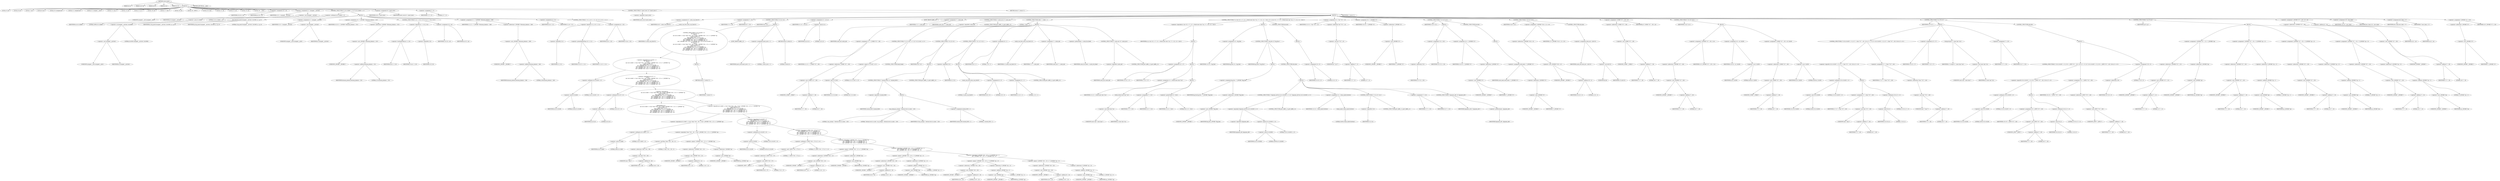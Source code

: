 digraph cache_insert {  
"1000120" [label = "(METHOD,cache_insert)" ]
"1000121" [label = "(PARAM,int a1)" ]
"1000122" [label = "(PARAM,void *cp)" ]
"1000123" [label = "(PARAM,int a3)" ]
"1000124" [label = "(PARAM,int a4)" ]
"1000125" [label = "(PARAM,int a5)" ]
"1000126" [label = "(BLOCK,,)" ]
"1000127" [label = "(LOCAL,v5: int)" ]
"1000128" [label = "(LOCAL,v6: int)" ]
"1000129" [label = "(LOCAL,v7: int)" ]
"1000130" [label = "(LOCAL,v8: int)" ]
"1000131" [label = "(LOCAL,v10: unsigned int)" ]
"1000132" [label = "(LOCAL,v11: unsigned int)" ]
"1000133" [label = "(LOCAL,v12: unsigned __int16)" ]
"1000134" [label = "(LOCAL,v13: size_t)" ]
"1000135" [label = "(LOCAL,v14: int)" ]
"1000136" [label = "(LOCAL,v15: int *)" ]
"1000137" [label = "(LOCAL,v16: int)" ]
"1000138" [label = "(LOCAL,v17: char *)" ]
"1000139" [label = "(LOCAL,v18: int)" ]
"1000140" [label = "(LOCAL,v19: _BYTE *)" ]
"1000141" [label = "(LOCAL,v20: char)" ]
"1000142" [label = "(LOCAL,v21: int)" ]
"1000143" [label = "(LOCAL,v22: int)" ]
"1000144" [label = "(LOCAL,v23: int)" ]
"1000145" [label = "(LOCAL,v24: __int16)" ]
"1000146" [label = "(<operator>.assignment,v24 = a5)" ]
"1000147" [label = "(IDENTIFIER,v24,v24 = a5)" ]
"1000148" [label = "(IDENTIFIER,a5,v24 = a5)" ]
"1000149" [label = "(<operator>.assignment,v5 = (unsigned __int16)a5)" ]
"1000150" [label = "(IDENTIFIER,v5,v5 = (unsigned __int16)a5)" ]
"1000151" [label = "(<operator>.cast,(unsigned __int16)a5)" ]
"1000152" [label = "(UNKNOWN,unsigned __int16,unsigned __int16)" ]
"1000153" [label = "(IDENTIFIER,a5,(unsigned __int16)a5)" ]
"1000154" [label = "(CONTROL_STRUCTURE,if ( (a5 & 0x980) != 0 ),if ( (a5 & 0x980) != 0 ))" ]
"1000155" [label = "(<operator>.notEquals,(a5 & 0x980) != 0)" ]
"1000156" [label = "(<operator>.and,a5 & 0x980)" ]
"1000157" [label = "(IDENTIFIER,a5,a5 & 0x980)" ]
"1000158" [label = "(LITERAL,0x980,a5 & 0x980)" ]
"1000159" [label = "(LITERAL,0,(a5 & 0x980) != 0)" ]
"1000160" [label = "(BLOCK,,)" ]
"1000161" [label = "(log_query,log_query((unsigned __int16)a5 | 0x10000, a1, cp, 0))" ]
"1000162" [label = "(<operator>.or,(unsigned __int16)a5 | 0x10000)" ]
"1000163" [label = "(<operator>.cast,(unsigned __int16)a5)" ]
"1000164" [label = "(UNKNOWN,unsigned __int16,unsigned __int16)" ]
"1000165" [label = "(IDENTIFIER,a5,(unsigned __int16)a5)" ]
"1000166" [label = "(LITERAL,0x10000,(unsigned __int16)a5 | 0x10000)" ]
"1000167" [label = "(IDENTIFIER,a1,log_query((unsigned __int16)a5 | 0x10000, a1, cp, 0))" ]
"1000168" [label = "(IDENTIFIER,cp,log_query((unsigned __int16)a5 | 0x10000, a1, cp, 0))" ]
"1000169" [label = "(LITERAL,0,log_query((unsigned __int16)a5 | 0x10000, a1, cp, 0))" ]
"1000170" [label = "(<operator>.assignment,v5 = (unsigned __int16)a5)" ]
"1000171" [label = "(IDENTIFIER,v5,v5 = (unsigned __int16)a5)" ]
"1000172" [label = "(<operator>.cast,(unsigned __int16)a5)" ]
"1000173" [label = "(UNKNOWN,unsigned __int16,unsigned __int16)" ]
"1000174" [label = "(IDENTIFIER,a5,(unsigned __int16)a5)" ]
"1000175" [label = "(<operator>.assignment,v10 = *(_DWORD *)(dnsmasq_daemon + 252))" ]
"1000176" [label = "(IDENTIFIER,v10,v10 = *(_DWORD *)(dnsmasq_daemon + 252))" ]
"1000177" [label = "(<operator>.indirection,*(_DWORD *)(dnsmasq_daemon + 252))" ]
"1000178" [label = "(<operator>.cast,(_DWORD *)(dnsmasq_daemon + 252))" ]
"1000179" [label = "(UNKNOWN,_DWORD *,_DWORD *)" ]
"1000180" [label = "(<operator>.addition,dnsmasq_daemon + 252)" ]
"1000181" [label = "(IDENTIFIER,dnsmasq_daemon,dnsmasq_daemon + 252)" ]
"1000182" [label = "(LITERAL,252,dnsmasq_daemon + 252)" ]
"1000183" [label = "(CONTROL_STRUCTURE,if ( a4 <= v10 || !v10 ),if ( a4 <= v10 || !v10 ))" ]
"1000184" [label = "(<operator>.logicalOr,a4 <= v10 || !v10)" ]
"1000185" [label = "(<operator>.lessEqualsThan,a4 <= v10)" ]
"1000186" [label = "(IDENTIFIER,a4,a4 <= v10)" ]
"1000187" [label = "(IDENTIFIER,v10,a4 <= v10)" ]
"1000188" [label = "(<operator>.logicalNot,!v10)" ]
"1000189" [label = "(IDENTIFIER,v10,!v10)" ]
"1000190" [label = "(<operator>.assignment,v10 = a4)" ]
"1000191" [label = "(IDENTIFIER,v10,v10 = a4)" ]
"1000192" [label = "(IDENTIFIER,a4,v10 = a4)" ]
"1000193" [label = "(<operator>.assignment,v11 = *(_DWORD *)(dnsmasq_daemon + 248))" ]
"1000194" [label = "(IDENTIFIER,v11,v11 = *(_DWORD *)(dnsmasq_daemon + 248))" ]
"1000195" [label = "(<operator>.indirection,*(_DWORD *)(dnsmasq_daemon + 248))" ]
"1000196" [label = "(<operator>.cast,(_DWORD *)(dnsmasq_daemon + 248))" ]
"1000197" [label = "(UNKNOWN,_DWORD *,_DWORD *)" ]
"1000198" [label = "(<operator>.addition,dnsmasq_daemon + 248)" ]
"1000199" [label = "(IDENTIFIER,dnsmasq_daemon,dnsmasq_daemon + 248)" ]
"1000200" [label = "(LITERAL,248,dnsmasq_daemon + 248)" ]
"1000201" [label = "(<operator>.assignment,a4 = v11)" ]
"1000202" [label = "(IDENTIFIER,a4,a4 = v11)" ]
"1000203" [label = "(IDENTIFIER,v11,a4 = v11)" ]
"1000204" [label = "(CONTROL_STRUCTURE,if ( !v11 || v10 >= v11 ),if ( !v11 || v10 >= v11 ))" ]
"1000205" [label = "(<operator>.logicalOr,!v11 || v10 >= v11)" ]
"1000206" [label = "(<operator>.logicalNot,!v11)" ]
"1000207" [label = "(IDENTIFIER,v11,!v11)" ]
"1000208" [label = "(<operator>.greaterEqualsThan,v10 >= v11)" ]
"1000209" [label = "(IDENTIFIER,v10,v10 >= v11)" ]
"1000210" [label = "(IDENTIFIER,v11,v10 >= v11)" ]
"1000211" [label = "(<operator>.assignment,a4 = v10)" ]
"1000212" [label = "(IDENTIFIER,a4,a4 = v10)" ]
"1000213" [label = "(IDENTIFIER,v10,a4 = v10)" ]
"1000214" [label = "(<operator>.assignment,v6 = insert_error)" ]
"1000215" [label = "(IDENTIFIER,v6,v6 = insert_error)" ]
"1000216" [label = "(IDENTIFIER,insert_error,v6 = insert_error)" ]
"1000217" [label = "(<operator>.assignment,v7 = 0)" ]
"1000218" [label = "(IDENTIFIER,v7,v7 = 0)" ]
"1000219" [label = "(LITERAL,0,v7 = 0)" ]
"1000220" [label = "(CONTROL_STRUCTURE,if ( !insert_error ),if ( !insert_error ))" ]
"1000221" [label = "(<operator>.logicalNot,!insert_error)" ]
"1000222" [label = "(IDENTIFIER,insert_error,!insert_error)" ]
"1000223" [label = "(BLOCK,,)" ]
"1000224" [label = "(<operator>.assignment,v8 = cache_scan_free(v5))" ]
"1000225" [label = "(IDENTIFIER,v8,v8 = cache_scan_free(v5))" ]
"1000226" [label = "(cache_scan_free,cache_scan_free(v5))" ]
"1000227" [label = "(IDENTIFIER,v5,cache_scan_free(v5))" ]
"1000228" [label = "(<operator>.assignment,v7 = v8)" ]
"1000229" [label = "(IDENTIFIER,v7,v7 = v8)" ]
"1000230" [label = "(IDENTIFIER,v8,v7 = v8)" ]
"1000231" [label = "(CONTROL_STRUCTURE,if ( v8 ),if ( v8 ))" ]
"1000232" [label = "(IDENTIFIER,v8,if ( v8 ))" ]
"1000233" [label = "(BLOCK,,)" ]
"1000234" [label = "(CONTROL_STRUCTURE,if ( (a5 & 0x180) != 0\n        && (a5 & 8) != 0\n        && cp\n        && ((a5 & 0x80) != 0 && *(char *)(v8 + 36) < 0 && *(_DWORD *)(v8 + 12) == *(_DWORD *)cp\n         || (a5 & 0x100) != 0\n         && (*(_BYTE *)(v8 + 37) & 1) != 0\n         && *(_DWORD *)(v8 + 12) == *(_DWORD *)cp\n         && *(_DWORD *)(v8 + 16) == *((_DWORD *)cp + 1)\n         && *(_DWORD *)(v8 + 20) == *((_DWORD *)cp + 2)\n         && *(_DWORD *)(v8 + 24) == *((_DWORD *)cp + 3)) ),if ( (a5 & 0x180) != 0\n        && (a5 & 8) != 0\n        && cp\n        && ((a5 & 0x80) != 0 && *(char *)(v8 + 36) < 0 && *(_DWORD *)(v8 + 12) == *(_DWORD *)cp\n         || (a5 & 0x100) != 0\n         && (*(_BYTE *)(v8 + 37) & 1) != 0\n         && *(_DWORD *)(v8 + 12) == *(_DWORD *)cp\n         && *(_DWORD *)(v8 + 16) == *((_DWORD *)cp + 1)\n         && *(_DWORD *)(v8 + 20) == *((_DWORD *)cp + 2)\n         && *(_DWORD *)(v8 + 24) == *((_DWORD *)cp + 3)) ))" ]
"1000235" [label = "(<operator>.logicalAnd,(a5 & 0x180) != 0\n        && (a5 & 8) != 0\n        && cp\n        && ((a5 & 0x80) != 0 && *(char *)(v8 + 36) < 0 && *(_DWORD *)(v8 + 12) == *(_DWORD *)cp\n         || (a5 & 0x100) != 0\n         && (*(_BYTE *)(v8 + 37) & 1) != 0\n         && *(_DWORD *)(v8 + 12) == *(_DWORD *)cp\n         && *(_DWORD *)(v8 + 16) == *((_DWORD *)cp + 1)\n         && *(_DWORD *)(v8 + 20) == *((_DWORD *)cp + 2)\n         && *(_DWORD *)(v8 + 24) == *((_DWORD *)cp + 3)))" ]
"1000236" [label = "(<operator>.notEquals,(a5 & 0x180) != 0)" ]
"1000237" [label = "(<operator>.and,a5 & 0x180)" ]
"1000238" [label = "(IDENTIFIER,a5,a5 & 0x180)" ]
"1000239" [label = "(LITERAL,0x180,a5 & 0x180)" ]
"1000240" [label = "(LITERAL,0,(a5 & 0x180) != 0)" ]
"1000241" [label = "(<operator>.logicalAnd,(a5 & 8) != 0\n        && cp\n        && ((a5 & 0x80) != 0 && *(char *)(v8 + 36) < 0 && *(_DWORD *)(v8 + 12) == *(_DWORD *)cp\n         || (a5 & 0x100) != 0\n         && (*(_BYTE *)(v8 + 37) & 1) != 0\n         && *(_DWORD *)(v8 + 12) == *(_DWORD *)cp\n         && *(_DWORD *)(v8 + 16) == *((_DWORD *)cp + 1)\n         && *(_DWORD *)(v8 + 20) == *((_DWORD *)cp + 2)\n         && *(_DWORD *)(v8 + 24) == *((_DWORD *)cp + 3)))" ]
"1000242" [label = "(<operator>.notEquals,(a5 & 8) != 0)" ]
"1000243" [label = "(<operator>.and,a5 & 8)" ]
"1000244" [label = "(IDENTIFIER,a5,a5 & 8)" ]
"1000245" [label = "(LITERAL,8,a5 & 8)" ]
"1000246" [label = "(LITERAL,0,(a5 & 8) != 0)" ]
"1000247" [label = "(<operator>.logicalAnd,cp\n        && ((a5 & 0x80) != 0 && *(char *)(v8 + 36) < 0 && *(_DWORD *)(v8 + 12) == *(_DWORD *)cp\n         || (a5 & 0x100) != 0\n         && (*(_BYTE *)(v8 + 37) & 1) != 0\n         && *(_DWORD *)(v8 + 12) == *(_DWORD *)cp\n         && *(_DWORD *)(v8 + 16) == *((_DWORD *)cp + 1)\n         && *(_DWORD *)(v8 + 20) == *((_DWORD *)cp + 2)\n         && *(_DWORD *)(v8 + 24) == *((_DWORD *)cp + 3)))" ]
"1000248" [label = "(IDENTIFIER,cp,cp\n        && ((a5 & 0x80) != 0 && *(char *)(v8 + 36) < 0 && *(_DWORD *)(v8 + 12) == *(_DWORD *)cp\n         || (a5 & 0x100) != 0\n         && (*(_BYTE *)(v8 + 37) & 1) != 0\n         && *(_DWORD *)(v8 + 12) == *(_DWORD *)cp\n         && *(_DWORD *)(v8 + 16) == *((_DWORD *)cp + 1)\n         && *(_DWORD *)(v8 + 20) == *((_DWORD *)cp + 2)\n         && *(_DWORD *)(v8 + 24) == *((_DWORD *)cp + 3)))" ]
"1000249" [label = "(<operator>.logicalOr,(a5 & 0x80) != 0 && *(char *)(v8 + 36) < 0 && *(_DWORD *)(v8 + 12) == *(_DWORD *)cp\n         || (a5 & 0x100) != 0\n         && (*(_BYTE *)(v8 + 37) & 1) != 0\n         && *(_DWORD *)(v8 + 12) == *(_DWORD *)cp\n         && *(_DWORD *)(v8 + 16) == *((_DWORD *)cp + 1)\n         && *(_DWORD *)(v8 + 20) == *((_DWORD *)cp + 2)\n         && *(_DWORD *)(v8 + 24) == *((_DWORD *)cp + 3))" ]
"1000250" [label = "(<operator>.logicalAnd,(a5 & 0x80) != 0 && *(char *)(v8 + 36) < 0 && *(_DWORD *)(v8 + 12) == *(_DWORD *)cp)" ]
"1000251" [label = "(<operator>.notEquals,(a5 & 0x80) != 0)" ]
"1000252" [label = "(<operator>.and,a5 & 0x80)" ]
"1000253" [label = "(IDENTIFIER,a5,a5 & 0x80)" ]
"1000254" [label = "(LITERAL,0x80,a5 & 0x80)" ]
"1000255" [label = "(LITERAL,0,(a5 & 0x80) != 0)" ]
"1000256" [label = "(<operator>.logicalAnd,*(char *)(v8 + 36) < 0 && *(_DWORD *)(v8 + 12) == *(_DWORD *)cp)" ]
"1000257" [label = "(<operator>.lessThan,*(char *)(v8 + 36) < 0)" ]
"1000258" [label = "(<operator>.indirection,*(char *)(v8 + 36))" ]
"1000259" [label = "(<operator>.cast,(char *)(v8 + 36))" ]
"1000260" [label = "(UNKNOWN,char *,char *)" ]
"1000261" [label = "(<operator>.addition,v8 + 36)" ]
"1000262" [label = "(IDENTIFIER,v8,v8 + 36)" ]
"1000263" [label = "(LITERAL,36,v8 + 36)" ]
"1000264" [label = "(LITERAL,0,*(char *)(v8 + 36) < 0)" ]
"1000265" [label = "(<operator>.equals,*(_DWORD *)(v8 + 12) == *(_DWORD *)cp)" ]
"1000266" [label = "(<operator>.indirection,*(_DWORD *)(v8 + 12))" ]
"1000267" [label = "(<operator>.cast,(_DWORD *)(v8 + 12))" ]
"1000268" [label = "(UNKNOWN,_DWORD *,_DWORD *)" ]
"1000269" [label = "(<operator>.addition,v8 + 12)" ]
"1000270" [label = "(IDENTIFIER,v8,v8 + 12)" ]
"1000271" [label = "(LITERAL,12,v8 + 12)" ]
"1000272" [label = "(<operator>.indirection,*(_DWORD *)cp)" ]
"1000273" [label = "(<operator>.cast,(_DWORD *)cp)" ]
"1000274" [label = "(UNKNOWN,_DWORD *,_DWORD *)" ]
"1000275" [label = "(IDENTIFIER,cp,(_DWORD *)cp)" ]
"1000276" [label = "(<operator>.logicalAnd,(a5 & 0x100) != 0\n         && (*(_BYTE *)(v8 + 37) & 1) != 0\n         && *(_DWORD *)(v8 + 12) == *(_DWORD *)cp\n         && *(_DWORD *)(v8 + 16) == *((_DWORD *)cp + 1)\n         && *(_DWORD *)(v8 + 20) == *((_DWORD *)cp + 2)\n         && *(_DWORD *)(v8 + 24) == *((_DWORD *)cp + 3))" ]
"1000277" [label = "(<operator>.notEquals,(a5 & 0x100) != 0)" ]
"1000278" [label = "(<operator>.and,a5 & 0x100)" ]
"1000279" [label = "(IDENTIFIER,a5,a5 & 0x100)" ]
"1000280" [label = "(LITERAL,0x100,a5 & 0x100)" ]
"1000281" [label = "(LITERAL,0,(a5 & 0x100) != 0)" ]
"1000282" [label = "(<operator>.logicalAnd,(*(_BYTE *)(v8 + 37) & 1) != 0\n         && *(_DWORD *)(v8 + 12) == *(_DWORD *)cp\n         && *(_DWORD *)(v8 + 16) == *((_DWORD *)cp + 1)\n         && *(_DWORD *)(v8 + 20) == *((_DWORD *)cp + 2)\n         && *(_DWORD *)(v8 + 24) == *((_DWORD *)cp + 3))" ]
"1000283" [label = "(<operator>.notEquals,(*(_BYTE *)(v8 + 37) & 1) != 0)" ]
"1000284" [label = "(<operator>.and,*(_BYTE *)(v8 + 37) & 1)" ]
"1000285" [label = "(<operator>.indirection,*(_BYTE *)(v8 + 37))" ]
"1000286" [label = "(<operator>.cast,(_BYTE *)(v8 + 37))" ]
"1000287" [label = "(UNKNOWN,_BYTE *,_BYTE *)" ]
"1000288" [label = "(<operator>.addition,v8 + 37)" ]
"1000289" [label = "(IDENTIFIER,v8,v8 + 37)" ]
"1000290" [label = "(LITERAL,37,v8 + 37)" ]
"1000291" [label = "(LITERAL,1,*(_BYTE *)(v8 + 37) & 1)" ]
"1000292" [label = "(LITERAL,0,(*(_BYTE *)(v8 + 37) & 1) != 0)" ]
"1000293" [label = "(<operator>.logicalAnd,*(_DWORD *)(v8 + 12) == *(_DWORD *)cp\n         && *(_DWORD *)(v8 + 16) == *((_DWORD *)cp + 1)\n         && *(_DWORD *)(v8 + 20) == *((_DWORD *)cp + 2)\n         && *(_DWORD *)(v8 + 24) == *((_DWORD *)cp + 3))" ]
"1000294" [label = "(<operator>.equals,*(_DWORD *)(v8 + 12) == *(_DWORD *)cp)" ]
"1000295" [label = "(<operator>.indirection,*(_DWORD *)(v8 + 12))" ]
"1000296" [label = "(<operator>.cast,(_DWORD *)(v8 + 12))" ]
"1000297" [label = "(UNKNOWN,_DWORD *,_DWORD *)" ]
"1000298" [label = "(<operator>.addition,v8 + 12)" ]
"1000299" [label = "(IDENTIFIER,v8,v8 + 12)" ]
"1000300" [label = "(LITERAL,12,v8 + 12)" ]
"1000301" [label = "(<operator>.indirection,*(_DWORD *)cp)" ]
"1000302" [label = "(<operator>.cast,(_DWORD *)cp)" ]
"1000303" [label = "(UNKNOWN,_DWORD *,_DWORD *)" ]
"1000304" [label = "(IDENTIFIER,cp,(_DWORD *)cp)" ]
"1000305" [label = "(<operator>.logicalAnd,*(_DWORD *)(v8 + 16) == *((_DWORD *)cp + 1)\n         && *(_DWORD *)(v8 + 20) == *((_DWORD *)cp + 2)\n         && *(_DWORD *)(v8 + 24) == *((_DWORD *)cp + 3))" ]
"1000306" [label = "(<operator>.equals,*(_DWORD *)(v8 + 16) == *((_DWORD *)cp + 1))" ]
"1000307" [label = "(<operator>.indirection,*(_DWORD *)(v8 + 16))" ]
"1000308" [label = "(<operator>.cast,(_DWORD *)(v8 + 16))" ]
"1000309" [label = "(UNKNOWN,_DWORD *,_DWORD *)" ]
"1000310" [label = "(<operator>.addition,v8 + 16)" ]
"1000311" [label = "(IDENTIFIER,v8,v8 + 16)" ]
"1000312" [label = "(LITERAL,16,v8 + 16)" ]
"1000313" [label = "(<operator>.indirection,*((_DWORD *)cp + 1))" ]
"1000314" [label = "(<operator>.addition,(_DWORD *)cp + 1)" ]
"1000315" [label = "(<operator>.cast,(_DWORD *)cp)" ]
"1000316" [label = "(UNKNOWN,_DWORD *,_DWORD *)" ]
"1000317" [label = "(IDENTIFIER,cp,(_DWORD *)cp)" ]
"1000318" [label = "(LITERAL,1,(_DWORD *)cp + 1)" ]
"1000319" [label = "(<operator>.logicalAnd,*(_DWORD *)(v8 + 20) == *((_DWORD *)cp + 2)\n         && *(_DWORD *)(v8 + 24) == *((_DWORD *)cp + 3))" ]
"1000320" [label = "(<operator>.equals,*(_DWORD *)(v8 + 20) == *((_DWORD *)cp + 2))" ]
"1000321" [label = "(<operator>.indirection,*(_DWORD *)(v8 + 20))" ]
"1000322" [label = "(<operator>.cast,(_DWORD *)(v8 + 20))" ]
"1000323" [label = "(UNKNOWN,_DWORD *,_DWORD *)" ]
"1000324" [label = "(<operator>.addition,v8 + 20)" ]
"1000325" [label = "(IDENTIFIER,v8,v8 + 20)" ]
"1000326" [label = "(LITERAL,20,v8 + 20)" ]
"1000327" [label = "(<operator>.indirection,*((_DWORD *)cp + 2))" ]
"1000328" [label = "(<operator>.addition,(_DWORD *)cp + 2)" ]
"1000329" [label = "(<operator>.cast,(_DWORD *)cp)" ]
"1000330" [label = "(UNKNOWN,_DWORD *,_DWORD *)" ]
"1000331" [label = "(IDENTIFIER,cp,(_DWORD *)cp)" ]
"1000332" [label = "(LITERAL,2,(_DWORD *)cp + 2)" ]
"1000333" [label = "(<operator>.equals,*(_DWORD *)(v8 + 24) == *((_DWORD *)cp + 3))" ]
"1000334" [label = "(<operator>.indirection,*(_DWORD *)(v8 + 24))" ]
"1000335" [label = "(<operator>.cast,(_DWORD *)(v8 + 24))" ]
"1000336" [label = "(UNKNOWN,_DWORD *,_DWORD *)" ]
"1000337" [label = "(<operator>.addition,v8 + 24)" ]
"1000338" [label = "(IDENTIFIER,v8,v8 + 24)" ]
"1000339" [label = "(LITERAL,24,v8 + 24)" ]
"1000340" [label = "(<operator>.indirection,*((_DWORD *)cp + 3))" ]
"1000341" [label = "(<operator>.addition,(_DWORD *)cp + 3)" ]
"1000342" [label = "(<operator>.cast,(_DWORD *)cp)" ]
"1000343" [label = "(UNKNOWN,_DWORD *,_DWORD *)" ]
"1000344" [label = "(IDENTIFIER,cp,(_DWORD *)cp)" ]
"1000345" [label = "(LITERAL,3,(_DWORD *)cp + 3)" ]
"1000346" [label = "(BLOCK,,)" ]
"1000347" [label = "(RETURN,return v7;,return v7;)" ]
"1000348" [label = "(IDENTIFIER,v7,return v7;)" ]
"1000349" [label = "(JUMP_TARGET,LABEL_13)" ]
"1000350" [label = "(<operator>.assignment,insert_error = 1)" ]
"1000351" [label = "(IDENTIFIER,insert_error,insert_error = 1)" ]
"1000352" [label = "(LITERAL,1,insert_error = 1)" ]
"1000353" [label = "(RETURN,return 0;,return 0;)" ]
"1000354" [label = "(LITERAL,0,return 0;)" ]
"1000355" [label = "(<operator>.assignment,v21 = a5 & 4)" ]
"1000356" [label = "(IDENTIFIER,v21,v21 = a5 & 4)" ]
"1000357" [label = "(<operator>.and,a5 & 4)" ]
"1000358" [label = "(IDENTIFIER,a5,a5 & 4)" ]
"1000359" [label = "(LITERAL,4,a5 & 4)" ]
"1000360" [label = "(JUMP_TARGET,LABEL_22)" ]
"1000361" [label = "(<operator>.assignment,v7 = cache_tail)" ]
"1000362" [label = "(IDENTIFIER,v7,v7 = cache_tail)" ]
"1000363" [label = "(IDENTIFIER,cache_tail,v7 = cache_tail)" ]
"1000364" [label = "(CONTROL_STRUCTURE,if ( !cache_tail ),if ( !cache_tail ))" ]
"1000365" [label = "(<operator>.logicalNot,!cache_tail)" ]
"1000366" [label = "(IDENTIFIER,cache_tail,!cache_tail)" ]
"1000367" [label = "(CONTROL_STRUCTURE,goto LABEL_13;,goto LABEL_13;)" ]
"1000368" [label = "(CONTROL_STRUCTURE,while ( 1 ),while ( 1 ))" ]
"1000369" [label = "(LITERAL,1,while ( 1 ))" ]
"1000370" [label = "(BLOCK,,)" ]
"1000371" [label = "(<operator>.assignment,v12 = *(_WORD *)(v7 + 36))" ]
"1000372" [label = "(IDENTIFIER,v12,v12 = *(_WORD *)(v7 + 36))" ]
"1000373" [label = "(<operator>.indirection,*(_WORD *)(v7 + 36))" ]
"1000374" [label = "(<operator>.cast,(_WORD *)(v7 + 36))" ]
"1000375" [label = "(UNKNOWN,_WORD *,_WORD *)" ]
"1000376" [label = "(<operator>.addition,v7 + 36)" ]
"1000377" [label = "(IDENTIFIER,v7,v7 + 36)" ]
"1000378" [label = "(LITERAL,36,v7 + 36)" ]
"1000379" [label = "(CONTROL_STRUCTURE,if ( (v12 & 0xC) == 0 ),if ( (v12 & 0xC) == 0 ))" ]
"1000380" [label = "(<operator>.equals,(v12 & 0xC) == 0)" ]
"1000381" [label = "(<operator>.and,v12 & 0xC)" ]
"1000382" [label = "(IDENTIFIER,v12,v12 & 0xC)" ]
"1000383" [label = "(LITERAL,0xC,v12 & 0xC)" ]
"1000384" [label = "(LITERAL,0,(v12 & 0xC) == 0)" ]
"1000385" [label = "(CONTROL_STRUCTURE,break;,break;)" ]
"1000386" [label = "(CONTROL_STRUCTURE,if ( v6 ),if ( v6 ))" ]
"1000387" [label = "(IDENTIFIER,v6,if ( v6 ))" ]
"1000388" [label = "(BLOCK,,)" ]
"1000389" [label = "(CONTROL_STRUCTURE,if ( !warned_8300 ),if ( !warned_8300 ))" ]
"1000390" [label = "(<operator>.logicalNot,!warned_8300)" ]
"1000391" [label = "(IDENTIFIER,warned_8300,!warned_8300)" ]
"1000392" [label = "(BLOCK,,)" ]
"1000393" [label = "(my_syslog,my_syslog(3, \"Internal error in cache.\", v20))" ]
"1000394" [label = "(LITERAL,3,my_syslog(3, \"Internal error in cache.\", v20))" ]
"1000395" [label = "(LITERAL,\"Internal error in cache.\",my_syslog(3, \"Internal error in cache.\", v20))" ]
"1000396" [label = "(IDENTIFIER,v20,my_syslog(3, \"Internal error in cache.\", v20))" ]
"1000397" [label = "(<operator>.assignment,warned_8300 = 1)" ]
"1000398" [label = "(IDENTIFIER,warned_8300,warned_8300 = 1)" ]
"1000399" [label = "(LITERAL,1,warned_8300 = 1)" ]
"1000400" [label = "(CONTROL_STRUCTURE,goto LABEL_13;,goto LABEL_13;)" ]
"1000401" [label = "(CONTROL_STRUCTURE,if ( !v21 ),if ( !v21 ))" ]
"1000402" [label = "(<operator>.logicalNot,!v21)" ]
"1000403" [label = "(IDENTIFIER,v21,!v21)" ]
"1000404" [label = "(BLOCK,,)" ]
"1000405" [label = "(cache_scan_free,cache_scan_free(0))" ]
"1000406" [label = "(LITERAL,0,cache_scan_free(0))" ]
"1000407" [label = "(<operator>.assignment,v6 = 0)" ]
"1000408" [label = "(IDENTIFIER,v6,v6 = 0)" ]
"1000409" [label = "(LITERAL,0,v6 = 0)" ]
"1000410" [label = "(<operator>.assignment,v21 = 1)" ]
"1000411" [label = "(IDENTIFIER,v21,v21 = 1)" ]
"1000412" [label = "(LITERAL,1,v21 = 1)" ]
"1000413" [label = "(CONTROL_STRUCTURE,goto LABEL_22;,goto LABEL_22;)" ]
"1000414" [label = "(<operator>.assignment,v6 = 1)" ]
"1000415" [label = "(IDENTIFIER,v6,v6 = 1)" ]
"1000416" [label = "(LITERAL,1,v6 = 1)" ]
"1000417" [label = "(cache_scan_free,cache_scan_free(v12))" ]
"1000418" [label = "(IDENTIFIER,v12,cache_scan_free(v12))" ]
"1000419" [label = "(<operator>.assignment,v7 = cache_tail)" ]
"1000420" [label = "(IDENTIFIER,v7,v7 = cache_tail)" ]
"1000421" [label = "(IDENTIFIER,cache_tail,v7 = cache_tail)" ]
"1000422" [label = "(<operator>.preIncrement,++cache_live_freed)" ]
"1000423" [label = "(IDENTIFIER,cache_live_freed,++cache_live_freed)" ]
"1000424" [label = "(CONTROL_STRUCTURE,if ( !cache_tail ),if ( !cache_tail ))" ]
"1000425" [label = "(<operator>.logicalNot,!cache_tail)" ]
"1000426" [label = "(IDENTIFIER,cache_tail,!cache_tail)" ]
"1000427" [label = "(CONTROL_STRUCTURE,goto LABEL_13;,goto LABEL_13;)" ]
"1000428" [label = "(CONTROL_STRUCTURE,if ( a1 && (v22 = v7, v13 = strlen((const char *)a1), v7 = v22, v13 > 0x31) ),if ( a1 && (v22 = v7, v13 = strlen((const char *)a1), v7 = v22, v13 > 0x31) ))" ]
"1000429" [label = "(<operator>.logicalAnd,a1 && (v22 = v7, v13 = strlen((const char *)a1), v7 = v22, v13 > 0x31))" ]
"1000430" [label = "(IDENTIFIER,a1,a1 && (v22 = v7, v13 = strlen((const char *)a1), v7 = v22, v13 > 0x31))" ]
"1000431" [label = "(BLOCK,,)" ]
"1000432" [label = "(<operator>.assignment,v22 = v7)" ]
"1000433" [label = "(IDENTIFIER,v22,v22 = v7)" ]
"1000434" [label = "(IDENTIFIER,v7,v22 = v7)" ]
"1000435" [label = "(BLOCK,,)" ]
"1000436" [label = "(<operator>.assignment,v13 = strlen((const char *)a1))" ]
"1000437" [label = "(IDENTIFIER,v13,v13 = strlen((const char *)a1))" ]
"1000438" [label = "(strlen,strlen((const char *)a1))" ]
"1000439" [label = "(<operator>.cast,(const char *)a1)" ]
"1000440" [label = "(UNKNOWN,const char *,const char *)" ]
"1000441" [label = "(IDENTIFIER,a1,(const char *)a1)" ]
"1000442" [label = "(BLOCK,,)" ]
"1000443" [label = "(<operator>.assignment,v7 = v22)" ]
"1000444" [label = "(IDENTIFIER,v7,v7 = v22)" ]
"1000445" [label = "(IDENTIFIER,v22,v7 = v22)" ]
"1000446" [label = "(<operator>.greaterThan,v13 > 0x31)" ]
"1000447" [label = "(IDENTIFIER,v13,v13 > 0x31)" ]
"1000448" [label = "(LITERAL,0x31,v13 > 0x31)" ]
"1000449" [label = "(BLOCK,,)" ]
"1000450" [label = "(<operator>.assignment,v14 = big_free)" ]
"1000451" [label = "(IDENTIFIER,v14,v14 = big_free)" ]
"1000452" [label = "(IDENTIFIER,big_free,v14 = big_free)" ]
"1000453" [label = "(CONTROL_STRUCTURE,if ( big_free ),if ( big_free ))" ]
"1000454" [label = "(IDENTIFIER,big_free,if ( big_free ))" ]
"1000455" [label = "(BLOCK,,)" ]
"1000456" [label = "(<operator>.assignment,big_free = *(_DWORD *)big_free)" ]
"1000457" [label = "(IDENTIFIER,big_free,big_free = *(_DWORD *)big_free)" ]
"1000458" [label = "(<operator>.indirection,*(_DWORD *)big_free)" ]
"1000459" [label = "(<operator>.cast,(_DWORD *)big_free)" ]
"1000460" [label = "(UNKNOWN,_DWORD *,_DWORD *)" ]
"1000461" [label = "(IDENTIFIER,big_free,(_DWORD *)big_free)" ]
"1000462" [label = "(CONTROL_STRUCTURE,else,else)" ]
"1000463" [label = "(BLOCK,,)" ]
"1000464" [label = "(CONTROL_STRUCTURE,if ( !bignames_left && (a5 & 0x5000) == 0 ),if ( !bignames_left && (a5 & 0x5000) == 0 ))" ]
"1000465" [label = "(<operator>.logicalAnd,!bignames_left && (a5 & 0x5000) == 0)" ]
"1000466" [label = "(<operator>.logicalNot,!bignames_left)" ]
"1000467" [label = "(IDENTIFIER,bignames_left,!bignames_left)" ]
"1000468" [label = "(<operator>.equals,(a5 & 0x5000) == 0)" ]
"1000469" [label = "(<operator>.and,a5 & 0x5000)" ]
"1000470" [label = "(IDENTIFIER,a5,a5 & 0x5000)" ]
"1000471" [label = "(LITERAL,0x5000,a5 & 0x5000)" ]
"1000472" [label = "(LITERAL,0,(a5 & 0x5000) == 0)" ]
"1000473" [label = "(CONTROL_STRUCTURE,goto LABEL_13;,goto LABEL_13;)" ]
"1000474" [label = "(<operator>.assignment,v14 = whine_malloc(0x404u))" ]
"1000475" [label = "(IDENTIFIER,v14,v14 = whine_malloc(0x404u))" ]
"1000476" [label = "(whine_malloc,whine_malloc(0x404u))" ]
"1000477" [label = "(LITERAL,0x404u,whine_malloc(0x404u))" ]
"1000478" [label = "(CONTROL_STRUCTURE,if ( !v14 ),if ( !v14 ))" ]
"1000479" [label = "(<operator>.logicalNot,!v14)" ]
"1000480" [label = "(IDENTIFIER,v14,!v14)" ]
"1000481" [label = "(CONTROL_STRUCTURE,goto LABEL_13;,goto LABEL_13;)" ]
"1000482" [label = "(<operator>.assignment,v7 = v22)" ]
"1000483" [label = "(IDENTIFIER,v7,v7 = v22)" ]
"1000484" [label = "(IDENTIFIER,v22,v7 = v22)" ]
"1000485" [label = "(CONTROL_STRUCTURE,if ( bignames_left ),if ( bignames_left ))" ]
"1000486" [label = "(IDENTIFIER,bignames_left,if ( bignames_left ))" ]
"1000487" [label = "(<operator>.preDecrement,--bignames_left)" ]
"1000488" [label = "(IDENTIFIER,bignames_left,--bignames_left)" ]
"1000489" [label = "(CONTROL_STRUCTURE,else,else)" ]
"1000490" [label = "(BLOCK,,)" ]
"1000491" [label = "(<operator>.assignment,v14 = 0)" ]
"1000492" [label = "(IDENTIFIER,v14,v14 = 0)" ]
"1000493" [label = "(LITERAL,0,v14 = 0)" ]
"1000494" [label = "(<operator>.assignment,v15 = *(int **)(v7 + 4))" ]
"1000495" [label = "(IDENTIFIER,v15,v15 = *(int **)(v7 + 4))" ]
"1000496" [label = "(<operator>.indirection,*(int **)(v7 + 4))" ]
"1000497" [label = "(<operator>.cast,(int **)(v7 + 4))" ]
"1000498" [label = "(UNKNOWN,int **,int **)" ]
"1000499" [label = "(<operator>.addition,v7 + 4)" ]
"1000500" [label = "(IDENTIFIER,v7,v7 + 4)" ]
"1000501" [label = "(LITERAL,4,v7 + 4)" ]
"1000502" [label = "(<operator>.assignment,v16 = *(_DWORD *)v7)" ]
"1000503" [label = "(IDENTIFIER,v16,v16 = *(_DWORD *)v7)" ]
"1000504" [label = "(<operator>.indirection,*(_DWORD *)v7)" ]
"1000505" [label = "(<operator>.cast,(_DWORD *)v7)" ]
"1000506" [label = "(UNKNOWN,_DWORD *,_DWORD *)" ]
"1000507" [label = "(IDENTIFIER,v7,(_DWORD *)v7)" ]
"1000508" [label = "(CONTROL_STRUCTURE,if ( v15 ),if ( v15 ))" ]
"1000509" [label = "(IDENTIFIER,v15,if ( v15 ))" ]
"1000510" [label = "(BLOCK,,)" ]
"1000511" [label = "(<operator>.assignment,*v15 = v16)" ]
"1000512" [label = "(<operator>.indirection,*v15)" ]
"1000513" [label = "(IDENTIFIER,v15,*v15 = v16)" ]
"1000514" [label = "(IDENTIFIER,v16,*v15 = v16)" ]
"1000515" [label = "(<operator>.assignment,v16 = *(_DWORD *)v7)" ]
"1000516" [label = "(IDENTIFIER,v16,v16 = *(_DWORD *)v7)" ]
"1000517" [label = "(<operator>.indirection,*(_DWORD *)v7)" ]
"1000518" [label = "(<operator>.cast,(_DWORD *)v7)" ]
"1000519" [label = "(UNKNOWN,_DWORD *,_DWORD *)" ]
"1000520" [label = "(IDENTIFIER,v7,(_DWORD *)v7)" ]
"1000521" [label = "(CONTROL_STRUCTURE,else,else)" ]
"1000522" [label = "(BLOCK,,)" ]
"1000523" [label = "(<operator>.assignment,cache_head = *(_DWORD *)v7)" ]
"1000524" [label = "(IDENTIFIER,cache_head,cache_head = *(_DWORD *)v7)" ]
"1000525" [label = "(<operator>.indirection,*(_DWORD *)v7)" ]
"1000526" [label = "(<operator>.cast,(_DWORD *)v7)" ]
"1000527" [label = "(UNKNOWN,_DWORD *,_DWORD *)" ]
"1000528" [label = "(IDENTIFIER,v7,(_DWORD *)v7)" ]
"1000529" [label = "(CONTROL_STRUCTURE,if ( v16 ),if ( v16 ))" ]
"1000530" [label = "(IDENTIFIER,v16,if ( v16 ))" ]
"1000531" [label = "(<operator>.assignment,*(_DWORD *)(v16 + 4) = v15)" ]
"1000532" [label = "(<operator>.indirection,*(_DWORD *)(v16 + 4))" ]
"1000533" [label = "(<operator>.cast,(_DWORD *)(v16 + 4))" ]
"1000534" [label = "(UNKNOWN,_DWORD *,_DWORD *)" ]
"1000535" [label = "(<operator>.addition,v16 + 4)" ]
"1000536" [label = "(IDENTIFIER,v16,v16 + 4)" ]
"1000537" [label = "(LITERAL,4,v16 + 4)" ]
"1000538" [label = "(IDENTIFIER,v15,*(_DWORD *)(v16 + 4) = v15)" ]
"1000539" [label = "(CONTROL_STRUCTURE,else,else)" ]
"1000540" [label = "(<operator>.assignment,cache_tail = (int)v15)" ]
"1000541" [label = "(IDENTIFIER,cache_tail,cache_tail = (int)v15)" ]
"1000542" [label = "(<operator>.cast,(int)v15)" ]
"1000543" [label = "(UNKNOWN,int,int)" ]
"1000544" [label = "(IDENTIFIER,v15,(int)v15)" ]
"1000545" [label = "(<operator>.assignment,*(_WORD *)(v7 + 36) = a5)" ]
"1000546" [label = "(<operator>.indirection,*(_WORD *)(v7 + 36))" ]
"1000547" [label = "(<operator>.cast,(_WORD *)(v7 + 36))" ]
"1000548" [label = "(UNKNOWN,_WORD *,_WORD *)" ]
"1000549" [label = "(<operator>.addition,v7 + 36)" ]
"1000550" [label = "(IDENTIFIER,v7,v7 + 36)" ]
"1000551" [label = "(LITERAL,36,v7 + 36)" ]
"1000552" [label = "(IDENTIFIER,a5,*(_WORD *)(v7 + 36) = a5)" ]
"1000553" [label = "(CONTROL_STRUCTURE,if ( v14 ),if ( v14 ))" ]
"1000554" [label = "(IDENTIFIER,v14,if ( v14 ))" ]
"1000555" [label = "(BLOCK,,)" ]
"1000556" [label = "(<operator>.assignment,*(_DWORD *)(v7 + 40) = v14)" ]
"1000557" [label = "(<operator>.indirection,*(_DWORD *)(v7 + 40))" ]
"1000558" [label = "(<operator>.cast,(_DWORD *)(v7 + 40))" ]
"1000559" [label = "(UNKNOWN,_DWORD *,_DWORD *)" ]
"1000560" [label = "(<operator>.addition,v7 + 40)" ]
"1000561" [label = "(IDENTIFIER,v7,v7 + 40)" ]
"1000562" [label = "(LITERAL,40,v7 + 40)" ]
"1000563" [label = "(IDENTIFIER,v14,*(_DWORD *)(v7 + 40) = v14)" ]
"1000564" [label = "(<operator>.assignment,v24 = a5 | 0x200)" ]
"1000565" [label = "(IDENTIFIER,v24,v24 = a5 | 0x200)" ]
"1000566" [label = "(<operator>.or,a5 | 0x200)" ]
"1000567" [label = "(IDENTIFIER,a5,a5 | 0x200)" ]
"1000568" [label = "(LITERAL,0x200,a5 | 0x200)" ]
"1000569" [label = "(<operator>.assignment,*(_WORD *)(v7 + 36) = a5 | 0x200)" ]
"1000570" [label = "(<operator>.indirection,*(_WORD *)(v7 + 36))" ]
"1000571" [label = "(<operator>.cast,(_WORD *)(v7 + 36))" ]
"1000572" [label = "(UNKNOWN,_WORD *,_WORD *)" ]
"1000573" [label = "(<operator>.addition,v7 + 36)" ]
"1000574" [label = "(IDENTIFIER,v7,v7 + 36)" ]
"1000575" [label = "(LITERAL,36,v7 + 36)" ]
"1000576" [label = "(<operator>.or,a5 | 0x200)" ]
"1000577" [label = "(IDENTIFIER,a5,a5 | 0x200)" ]
"1000578" [label = "(LITERAL,0x200,a5 | 0x200)" ]
"1000579" [label = "(CONTROL_STRUCTURE,if ( a1 ),if ( a1 ))" ]
"1000580" [label = "(IDENTIFIER,a1,if ( a1 ))" ]
"1000581" [label = "(BLOCK,,)" ]
"1000582" [label = "(CONTROL_STRUCTURE,if ( (v24 & 0x200) != 0 || (v17 = (char *)(v7 + 40), (v24 & 2) != 0) ),if ( (v24 & 0x200) != 0 || (v17 = (char *)(v7 + 40), (v24 & 2) != 0) ))" ]
"1000583" [label = "(<operator>.logicalOr,(v24 & 0x200) != 0 || (v17 = (char *)(v7 + 40), (v24 & 2) != 0))" ]
"1000584" [label = "(<operator>.notEquals,(v24 & 0x200) != 0)" ]
"1000585" [label = "(<operator>.and,v24 & 0x200)" ]
"1000586" [label = "(IDENTIFIER,v24,v24 & 0x200)" ]
"1000587" [label = "(LITERAL,0x200,v24 & 0x200)" ]
"1000588" [label = "(LITERAL,0,(v24 & 0x200) != 0)" ]
"1000589" [label = "(BLOCK,,)" ]
"1000590" [label = "(<operator>.assignment,v17 = (char *)(v7 + 40))" ]
"1000591" [label = "(IDENTIFIER,v17,v17 = (char *)(v7 + 40))" ]
"1000592" [label = "(<operator>.cast,(char *)(v7 + 40))" ]
"1000593" [label = "(UNKNOWN,char *,char *)" ]
"1000594" [label = "(<operator>.addition,v7 + 40)" ]
"1000595" [label = "(IDENTIFIER,v7,v7 + 40)" ]
"1000596" [label = "(LITERAL,40,v7 + 40)" ]
"1000597" [label = "(<operator>.notEquals,(v24 & 2) != 0)" ]
"1000598" [label = "(<operator>.and,v24 & 2)" ]
"1000599" [label = "(IDENTIFIER,v24,v24 & 2)" ]
"1000600" [label = "(LITERAL,2,v24 & 2)" ]
"1000601" [label = "(LITERAL,0,(v24 & 2) != 0)" ]
"1000602" [label = "(<operator>.assignment,v17 = *(char **)(v7 + 40))" ]
"1000603" [label = "(IDENTIFIER,v17,v17 = *(char **)(v7 + 40))" ]
"1000604" [label = "(<operator>.indirection,*(char **)(v7 + 40))" ]
"1000605" [label = "(<operator>.cast,(char **)(v7 + 40))" ]
"1000606" [label = "(UNKNOWN,char **,char **)" ]
"1000607" [label = "(<operator>.addition,v7 + 40)" ]
"1000608" [label = "(IDENTIFIER,v7,v7 + 40)" ]
"1000609" [label = "(LITERAL,40,v7 + 40)" ]
"1000610" [label = "(<operator>.assignment,v23 = v7)" ]
"1000611" [label = "(IDENTIFIER,v23,v23 = v7)" ]
"1000612" [label = "(IDENTIFIER,v7,v23 = v7)" ]
"1000613" [label = "(strcpy,strcpy(v17, (const char *)a1))" ]
"1000614" [label = "(IDENTIFIER,v17,strcpy(v17, (const char *)a1))" ]
"1000615" [label = "(<operator>.cast,(const char *)a1)" ]
"1000616" [label = "(UNKNOWN,const char *,const char *)" ]
"1000617" [label = "(IDENTIFIER,a1,(const char *)a1)" ]
"1000618" [label = "(<operator>.assignment,v7 = v23)" ]
"1000619" [label = "(IDENTIFIER,v7,v7 = v23)" ]
"1000620" [label = "(IDENTIFIER,v23,v7 = v23)" ]
"1000621" [label = "(CONTROL_STRUCTURE,else,else)" ]
"1000622" [label = "(BLOCK,,)" ]
"1000623" [label = "(CONTROL_STRUCTURE,if ( (v24 & 0x200) != 0 || (v19 = (_BYTE *)(v7 + 40), (v24 & 2) != 0) ),if ( (v24 & 0x200) != 0 || (v19 = (_BYTE *)(v7 + 40), (v24 & 2) != 0) ))" ]
"1000624" [label = "(<operator>.logicalOr,(v24 & 0x200) != 0 || (v19 = (_BYTE *)(v7 + 40), (v24 & 2) != 0))" ]
"1000625" [label = "(<operator>.notEquals,(v24 & 0x200) != 0)" ]
"1000626" [label = "(<operator>.and,v24 & 0x200)" ]
"1000627" [label = "(IDENTIFIER,v24,v24 & 0x200)" ]
"1000628" [label = "(LITERAL,0x200,v24 & 0x200)" ]
"1000629" [label = "(LITERAL,0,(v24 & 0x200) != 0)" ]
"1000630" [label = "(BLOCK,,)" ]
"1000631" [label = "(<operator>.assignment,v19 = (_BYTE *)(v7 + 40))" ]
"1000632" [label = "(IDENTIFIER,v19,v19 = (_BYTE *)(v7 + 40))" ]
"1000633" [label = "(<operator>.cast,(_BYTE *)(v7 + 40))" ]
"1000634" [label = "(UNKNOWN,_BYTE *,_BYTE *)" ]
"1000635" [label = "(<operator>.addition,v7 + 40)" ]
"1000636" [label = "(IDENTIFIER,v7,v7 + 40)" ]
"1000637" [label = "(LITERAL,40,v7 + 40)" ]
"1000638" [label = "(<operator>.notEquals,(v24 & 2) != 0)" ]
"1000639" [label = "(<operator>.and,v24 & 2)" ]
"1000640" [label = "(IDENTIFIER,v24,v24 & 2)" ]
"1000641" [label = "(LITERAL,2,v24 & 2)" ]
"1000642" [label = "(LITERAL,0,(v24 & 2) != 0)" ]
"1000643" [label = "(<operator>.assignment,v19 = *(_BYTE **)(v7 + 40))" ]
"1000644" [label = "(IDENTIFIER,v19,v19 = *(_BYTE **)(v7 + 40))" ]
"1000645" [label = "(<operator>.indirection,*(_BYTE **)(v7 + 40))" ]
"1000646" [label = "(<operator>.cast,(_BYTE **)(v7 + 40))" ]
"1000647" [label = "(UNKNOWN,_BYTE **,_BYTE **)" ]
"1000648" [label = "(<operator>.addition,v7 + 40)" ]
"1000649" [label = "(IDENTIFIER,v7,v7 + 40)" ]
"1000650" [label = "(LITERAL,40,v7 + 40)" ]
"1000651" [label = "(<operator>.assignment,*v19 = 0)" ]
"1000652" [label = "(<operator>.indirection,*v19)" ]
"1000653" [label = "(IDENTIFIER,v19,*v19 = 0)" ]
"1000654" [label = "(LITERAL,0,*v19 = 0)" ]
"1000655" [label = "(CONTROL_STRUCTURE,if ( cp ),if ( cp ))" ]
"1000656" [label = "(IDENTIFIER,cp,if ( cp ))" ]
"1000657" [label = "(BLOCK,,)" ]
"1000658" [label = "(<operator>.assignment,*(_DWORD *)(v7 + 12) = *(_DWORD *)cp)" ]
"1000659" [label = "(<operator>.indirection,*(_DWORD *)(v7 + 12))" ]
"1000660" [label = "(<operator>.cast,(_DWORD *)(v7 + 12))" ]
"1000661" [label = "(UNKNOWN,_DWORD *,_DWORD *)" ]
"1000662" [label = "(<operator>.addition,v7 + 12)" ]
"1000663" [label = "(IDENTIFIER,v7,v7 + 12)" ]
"1000664" [label = "(LITERAL,12,v7 + 12)" ]
"1000665" [label = "(<operator>.indirection,*(_DWORD *)cp)" ]
"1000666" [label = "(<operator>.cast,(_DWORD *)cp)" ]
"1000667" [label = "(UNKNOWN,_DWORD *,_DWORD *)" ]
"1000668" [label = "(IDENTIFIER,cp,(_DWORD *)cp)" ]
"1000669" [label = "(<operator>.assignment,*(_DWORD *)(v7 + 16) = *((_DWORD *)cp + 1))" ]
"1000670" [label = "(<operator>.indirection,*(_DWORD *)(v7 + 16))" ]
"1000671" [label = "(<operator>.cast,(_DWORD *)(v7 + 16))" ]
"1000672" [label = "(UNKNOWN,_DWORD *,_DWORD *)" ]
"1000673" [label = "(<operator>.addition,v7 + 16)" ]
"1000674" [label = "(IDENTIFIER,v7,v7 + 16)" ]
"1000675" [label = "(LITERAL,16,v7 + 16)" ]
"1000676" [label = "(<operator>.indirection,*((_DWORD *)cp + 1))" ]
"1000677" [label = "(<operator>.addition,(_DWORD *)cp + 1)" ]
"1000678" [label = "(<operator>.cast,(_DWORD *)cp)" ]
"1000679" [label = "(UNKNOWN,_DWORD *,_DWORD *)" ]
"1000680" [label = "(IDENTIFIER,cp,(_DWORD *)cp)" ]
"1000681" [label = "(LITERAL,1,(_DWORD *)cp + 1)" ]
"1000682" [label = "(<operator>.assignment,*(_DWORD *)(v7 + 20) = *((_DWORD *)cp + 2))" ]
"1000683" [label = "(<operator>.indirection,*(_DWORD *)(v7 + 20))" ]
"1000684" [label = "(<operator>.cast,(_DWORD *)(v7 + 20))" ]
"1000685" [label = "(UNKNOWN,_DWORD *,_DWORD *)" ]
"1000686" [label = "(<operator>.addition,v7 + 20)" ]
"1000687" [label = "(IDENTIFIER,v7,v7 + 20)" ]
"1000688" [label = "(LITERAL,20,v7 + 20)" ]
"1000689" [label = "(<operator>.indirection,*((_DWORD *)cp + 2))" ]
"1000690" [label = "(<operator>.addition,(_DWORD *)cp + 2)" ]
"1000691" [label = "(<operator>.cast,(_DWORD *)cp)" ]
"1000692" [label = "(UNKNOWN,_DWORD *,_DWORD *)" ]
"1000693" [label = "(IDENTIFIER,cp,(_DWORD *)cp)" ]
"1000694" [label = "(LITERAL,2,(_DWORD *)cp + 2)" ]
"1000695" [label = "(<operator>.assignment,*(_DWORD *)(v7 + 24) = *((_DWORD *)cp + 3))" ]
"1000696" [label = "(<operator>.indirection,*(_DWORD *)(v7 + 24))" ]
"1000697" [label = "(<operator>.cast,(_DWORD *)(v7 + 24))" ]
"1000698" [label = "(UNKNOWN,_DWORD *,_DWORD *)" ]
"1000699" [label = "(<operator>.addition,v7 + 24)" ]
"1000700" [label = "(IDENTIFIER,v7,v7 + 24)" ]
"1000701" [label = "(LITERAL,24,v7 + 24)" ]
"1000702" [label = "(<operator>.indirection,*((_DWORD *)cp + 3))" ]
"1000703" [label = "(<operator>.addition,(_DWORD *)cp + 3)" ]
"1000704" [label = "(<operator>.cast,(_DWORD *)cp)" ]
"1000705" [label = "(UNKNOWN,_DWORD *,_DWORD *)" ]
"1000706" [label = "(IDENTIFIER,cp,(_DWORD *)cp)" ]
"1000707" [label = "(LITERAL,3,(_DWORD *)cp + 3)" ]
"1000708" [label = "(<operator>.assignment,*(_DWORD *)(v7 + 28) = a3 + a4)" ]
"1000709" [label = "(<operator>.indirection,*(_DWORD *)(v7 + 28))" ]
"1000710" [label = "(<operator>.cast,(_DWORD *)(v7 + 28))" ]
"1000711" [label = "(UNKNOWN,_DWORD *,_DWORD *)" ]
"1000712" [label = "(<operator>.addition,v7 + 28)" ]
"1000713" [label = "(IDENTIFIER,v7,v7 + 28)" ]
"1000714" [label = "(LITERAL,28,v7 + 28)" ]
"1000715" [label = "(<operator>.addition,a3 + a4)" ]
"1000716" [label = "(IDENTIFIER,a3,a3 + a4)" ]
"1000717" [label = "(IDENTIFIER,a4,a3 + a4)" ]
"1000718" [label = "(<operator>.assignment,v18 = new_chain)" ]
"1000719" [label = "(IDENTIFIER,v18,v18 = new_chain)" ]
"1000720" [label = "(IDENTIFIER,new_chain,v18 = new_chain)" ]
"1000721" [label = "(<operator>.assignment,new_chain = v7)" ]
"1000722" [label = "(IDENTIFIER,new_chain,new_chain = v7)" ]
"1000723" [label = "(IDENTIFIER,v7,new_chain = v7)" ]
"1000724" [label = "(<operator>.assignment,*(_DWORD *)v7 = v18)" ]
"1000725" [label = "(<operator>.indirection,*(_DWORD *)v7)" ]
"1000726" [label = "(<operator>.cast,(_DWORD *)v7)" ]
"1000727" [label = "(UNKNOWN,_DWORD *,_DWORD *)" ]
"1000728" [label = "(IDENTIFIER,v7,(_DWORD *)v7)" ]
"1000729" [label = "(IDENTIFIER,v18,*(_DWORD *)v7 = v18)" ]
"1000730" [label = "(RETURN,return v7;,return v7;)" ]
"1000731" [label = "(IDENTIFIER,v7,return v7;)" ]
"1000732" [label = "(METHOD_RETURN,int __cdecl)" ]
  "1000120" -> "1000121" 
  "1000120" -> "1000122" 
  "1000120" -> "1000123" 
  "1000120" -> "1000124" 
  "1000120" -> "1000125" 
  "1000120" -> "1000126" 
  "1000120" -> "1000732" 
  "1000126" -> "1000127" 
  "1000126" -> "1000128" 
  "1000126" -> "1000129" 
  "1000126" -> "1000130" 
  "1000126" -> "1000131" 
  "1000126" -> "1000132" 
  "1000126" -> "1000133" 
  "1000126" -> "1000134" 
  "1000126" -> "1000135" 
  "1000126" -> "1000136" 
  "1000126" -> "1000137" 
  "1000126" -> "1000138" 
  "1000126" -> "1000139" 
  "1000126" -> "1000140" 
  "1000126" -> "1000141" 
  "1000126" -> "1000142" 
  "1000126" -> "1000143" 
  "1000126" -> "1000144" 
  "1000126" -> "1000145" 
  "1000126" -> "1000146" 
  "1000126" -> "1000149" 
  "1000126" -> "1000154" 
  "1000126" -> "1000214" 
  "1000126" -> "1000217" 
  "1000126" -> "1000220" 
  "1000126" -> "1000730" 
  "1000146" -> "1000147" 
  "1000146" -> "1000148" 
  "1000149" -> "1000150" 
  "1000149" -> "1000151" 
  "1000151" -> "1000152" 
  "1000151" -> "1000153" 
  "1000154" -> "1000155" 
  "1000154" -> "1000160" 
  "1000155" -> "1000156" 
  "1000155" -> "1000159" 
  "1000156" -> "1000157" 
  "1000156" -> "1000158" 
  "1000160" -> "1000161" 
  "1000160" -> "1000170" 
  "1000160" -> "1000175" 
  "1000160" -> "1000183" 
  "1000160" -> "1000193" 
  "1000160" -> "1000201" 
  "1000160" -> "1000204" 
  "1000161" -> "1000162" 
  "1000161" -> "1000167" 
  "1000161" -> "1000168" 
  "1000161" -> "1000169" 
  "1000162" -> "1000163" 
  "1000162" -> "1000166" 
  "1000163" -> "1000164" 
  "1000163" -> "1000165" 
  "1000170" -> "1000171" 
  "1000170" -> "1000172" 
  "1000172" -> "1000173" 
  "1000172" -> "1000174" 
  "1000175" -> "1000176" 
  "1000175" -> "1000177" 
  "1000177" -> "1000178" 
  "1000178" -> "1000179" 
  "1000178" -> "1000180" 
  "1000180" -> "1000181" 
  "1000180" -> "1000182" 
  "1000183" -> "1000184" 
  "1000183" -> "1000190" 
  "1000184" -> "1000185" 
  "1000184" -> "1000188" 
  "1000185" -> "1000186" 
  "1000185" -> "1000187" 
  "1000188" -> "1000189" 
  "1000190" -> "1000191" 
  "1000190" -> "1000192" 
  "1000193" -> "1000194" 
  "1000193" -> "1000195" 
  "1000195" -> "1000196" 
  "1000196" -> "1000197" 
  "1000196" -> "1000198" 
  "1000198" -> "1000199" 
  "1000198" -> "1000200" 
  "1000201" -> "1000202" 
  "1000201" -> "1000203" 
  "1000204" -> "1000205" 
  "1000204" -> "1000211" 
  "1000205" -> "1000206" 
  "1000205" -> "1000208" 
  "1000206" -> "1000207" 
  "1000208" -> "1000209" 
  "1000208" -> "1000210" 
  "1000211" -> "1000212" 
  "1000211" -> "1000213" 
  "1000214" -> "1000215" 
  "1000214" -> "1000216" 
  "1000217" -> "1000218" 
  "1000217" -> "1000219" 
  "1000220" -> "1000221" 
  "1000220" -> "1000223" 
  "1000221" -> "1000222" 
  "1000223" -> "1000224" 
  "1000223" -> "1000228" 
  "1000223" -> "1000231" 
  "1000223" -> "1000355" 
  "1000223" -> "1000360" 
  "1000223" -> "1000361" 
  "1000223" -> "1000364" 
  "1000223" -> "1000368" 
  "1000223" -> "1000428" 
  "1000223" -> "1000494" 
  "1000223" -> "1000502" 
  "1000223" -> "1000508" 
  "1000223" -> "1000529" 
  "1000223" -> "1000545" 
  "1000223" -> "1000553" 
  "1000223" -> "1000579" 
  "1000223" -> "1000655" 
  "1000223" -> "1000708" 
  "1000223" -> "1000718" 
  "1000223" -> "1000721" 
  "1000223" -> "1000724" 
  "1000224" -> "1000225" 
  "1000224" -> "1000226" 
  "1000226" -> "1000227" 
  "1000228" -> "1000229" 
  "1000228" -> "1000230" 
  "1000231" -> "1000232" 
  "1000231" -> "1000233" 
  "1000233" -> "1000234" 
  "1000233" -> "1000349" 
  "1000233" -> "1000350" 
  "1000233" -> "1000353" 
  "1000234" -> "1000235" 
  "1000234" -> "1000346" 
  "1000235" -> "1000236" 
  "1000235" -> "1000241" 
  "1000236" -> "1000237" 
  "1000236" -> "1000240" 
  "1000237" -> "1000238" 
  "1000237" -> "1000239" 
  "1000241" -> "1000242" 
  "1000241" -> "1000247" 
  "1000242" -> "1000243" 
  "1000242" -> "1000246" 
  "1000243" -> "1000244" 
  "1000243" -> "1000245" 
  "1000247" -> "1000248" 
  "1000247" -> "1000249" 
  "1000249" -> "1000250" 
  "1000249" -> "1000276" 
  "1000250" -> "1000251" 
  "1000250" -> "1000256" 
  "1000251" -> "1000252" 
  "1000251" -> "1000255" 
  "1000252" -> "1000253" 
  "1000252" -> "1000254" 
  "1000256" -> "1000257" 
  "1000256" -> "1000265" 
  "1000257" -> "1000258" 
  "1000257" -> "1000264" 
  "1000258" -> "1000259" 
  "1000259" -> "1000260" 
  "1000259" -> "1000261" 
  "1000261" -> "1000262" 
  "1000261" -> "1000263" 
  "1000265" -> "1000266" 
  "1000265" -> "1000272" 
  "1000266" -> "1000267" 
  "1000267" -> "1000268" 
  "1000267" -> "1000269" 
  "1000269" -> "1000270" 
  "1000269" -> "1000271" 
  "1000272" -> "1000273" 
  "1000273" -> "1000274" 
  "1000273" -> "1000275" 
  "1000276" -> "1000277" 
  "1000276" -> "1000282" 
  "1000277" -> "1000278" 
  "1000277" -> "1000281" 
  "1000278" -> "1000279" 
  "1000278" -> "1000280" 
  "1000282" -> "1000283" 
  "1000282" -> "1000293" 
  "1000283" -> "1000284" 
  "1000283" -> "1000292" 
  "1000284" -> "1000285" 
  "1000284" -> "1000291" 
  "1000285" -> "1000286" 
  "1000286" -> "1000287" 
  "1000286" -> "1000288" 
  "1000288" -> "1000289" 
  "1000288" -> "1000290" 
  "1000293" -> "1000294" 
  "1000293" -> "1000305" 
  "1000294" -> "1000295" 
  "1000294" -> "1000301" 
  "1000295" -> "1000296" 
  "1000296" -> "1000297" 
  "1000296" -> "1000298" 
  "1000298" -> "1000299" 
  "1000298" -> "1000300" 
  "1000301" -> "1000302" 
  "1000302" -> "1000303" 
  "1000302" -> "1000304" 
  "1000305" -> "1000306" 
  "1000305" -> "1000319" 
  "1000306" -> "1000307" 
  "1000306" -> "1000313" 
  "1000307" -> "1000308" 
  "1000308" -> "1000309" 
  "1000308" -> "1000310" 
  "1000310" -> "1000311" 
  "1000310" -> "1000312" 
  "1000313" -> "1000314" 
  "1000314" -> "1000315" 
  "1000314" -> "1000318" 
  "1000315" -> "1000316" 
  "1000315" -> "1000317" 
  "1000319" -> "1000320" 
  "1000319" -> "1000333" 
  "1000320" -> "1000321" 
  "1000320" -> "1000327" 
  "1000321" -> "1000322" 
  "1000322" -> "1000323" 
  "1000322" -> "1000324" 
  "1000324" -> "1000325" 
  "1000324" -> "1000326" 
  "1000327" -> "1000328" 
  "1000328" -> "1000329" 
  "1000328" -> "1000332" 
  "1000329" -> "1000330" 
  "1000329" -> "1000331" 
  "1000333" -> "1000334" 
  "1000333" -> "1000340" 
  "1000334" -> "1000335" 
  "1000335" -> "1000336" 
  "1000335" -> "1000337" 
  "1000337" -> "1000338" 
  "1000337" -> "1000339" 
  "1000340" -> "1000341" 
  "1000341" -> "1000342" 
  "1000341" -> "1000345" 
  "1000342" -> "1000343" 
  "1000342" -> "1000344" 
  "1000346" -> "1000347" 
  "1000347" -> "1000348" 
  "1000350" -> "1000351" 
  "1000350" -> "1000352" 
  "1000353" -> "1000354" 
  "1000355" -> "1000356" 
  "1000355" -> "1000357" 
  "1000357" -> "1000358" 
  "1000357" -> "1000359" 
  "1000361" -> "1000362" 
  "1000361" -> "1000363" 
  "1000364" -> "1000365" 
  "1000364" -> "1000367" 
  "1000365" -> "1000366" 
  "1000368" -> "1000369" 
  "1000368" -> "1000370" 
  "1000370" -> "1000371" 
  "1000370" -> "1000379" 
  "1000370" -> "1000386" 
  "1000370" -> "1000401" 
  "1000370" -> "1000414" 
  "1000370" -> "1000417" 
  "1000370" -> "1000419" 
  "1000370" -> "1000422" 
  "1000370" -> "1000424" 
  "1000371" -> "1000372" 
  "1000371" -> "1000373" 
  "1000373" -> "1000374" 
  "1000374" -> "1000375" 
  "1000374" -> "1000376" 
  "1000376" -> "1000377" 
  "1000376" -> "1000378" 
  "1000379" -> "1000380" 
  "1000379" -> "1000385" 
  "1000380" -> "1000381" 
  "1000380" -> "1000384" 
  "1000381" -> "1000382" 
  "1000381" -> "1000383" 
  "1000386" -> "1000387" 
  "1000386" -> "1000388" 
  "1000388" -> "1000389" 
  "1000388" -> "1000400" 
  "1000389" -> "1000390" 
  "1000389" -> "1000392" 
  "1000390" -> "1000391" 
  "1000392" -> "1000393" 
  "1000392" -> "1000397" 
  "1000393" -> "1000394" 
  "1000393" -> "1000395" 
  "1000393" -> "1000396" 
  "1000397" -> "1000398" 
  "1000397" -> "1000399" 
  "1000401" -> "1000402" 
  "1000401" -> "1000404" 
  "1000402" -> "1000403" 
  "1000404" -> "1000405" 
  "1000404" -> "1000407" 
  "1000404" -> "1000410" 
  "1000404" -> "1000413" 
  "1000405" -> "1000406" 
  "1000407" -> "1000408" 
  "1000407" -> "1000409" 
  "1000410" -> "1000411" 
  "1000410" -> "1000412" 
  "1000414" -> "1000415" 
  "1000414" -> "1000416" 
  "1000417" -> "1000418" 
  "1000419" -> "1000420" 
  "1000419" -> "1000421" 
  "1000422" -> "1000423" 
  "1000424" -> "1000425" 
  "1000424" -> "1000427" 
  "1000425" -> "1000426" 
  "1000428" -> "1000429" 
  "1000428" -> "1000449" 
  "1000428" -> "1000489" 
  "1000429" -> "1000430" 
  "1000429" -> "1000431" 
  "1000431" -> "1000432" 
  "1000431" -> "1000435" 
  "1000432" -> "1000433" 
  "1000432" -> "1000434" 
  "1000435" -> "1000436" 
  "1000435" -> "1000442" 
  "1000436" -> "1000437" 
  "1000436" -> "1000438" 
  "1000438" -> "1000439" 
  "1000439" -> "1000440" 
  "1000439" -> "1000441" 
  "1000442" -> "1000443" 
  "1000442" -> "1000446" 
  "1000443" -> "1000444" 
  "1000443" -> "1000445" 
  "1000446" -> "1000447" 
  "1000446" -> "1000448" 
  "1000449" -> "1000450" 
  "1000449" -> "1000453" 
  "1000450" -> "1000451" 
  "1000450" -> "1000452" 
  "1000453" -> "1000454" 
  "1000453" -> "1000455" 
  "1000453" -> "1000462" 
  "1000455" -> "1000456" 
  "1000456" -> "1000457" 
  "1000456" -> "1000458" 
  "1000458" -> "1000459" 
  "1000459" -> "1000460" 
  "1000459" -> "1000461" 
  "1000462" -> "1000463" 
  "1000463" -> "1000464" 
  "1000463" -> "1000474" 
  "1000463" -> "1000478" 
  "1000463" -> "1000482" 
  "1000463" -> "1000485" 
  "1000464" -> "1000465" 
  "1000464" -> "1000473" 
  "1000465" -> "1000466" 
  "1000465" -> "1000468" 
  "1000466" -> "1000467" 
  "1000468" -> "1000469" 
  "1000468" -> "1000472" 
  "1000469" -> "1000470" 
  "1000469" -> "1000471" 
  "1000474" -> "1000475" 
  "1000474" -> "1000476" 
  "1000476" -> "1000477" 
  "1000478" -> "1000479" 
  "1000478" -> "1000481" 
  "1000479" -> "1000480" 
  "1000482" -> "1000483" 
  "1000482" -> "1000484" 
  "1000485" -> "1000486" 
  "1000485" -> "1000487" 
  "1000487" -> "1000488" 
  "1000489" -> "1000490" 
  "1000490" -> "1000491" 
  "1000491" -> "1000492" 
  "1000491" -> "1000493" 
  "1000494" -> "1000495" 
  "1000494" -> "1000496" 
  "1000496" -> "1000497" 
  "1000497" -> "1000498" 
  "1000497" -> "1000499" 
  "1000499" -> "1000500" 
  "1000499" -> "1000501" 
  "1000502" -> "1000503" 
  "1000502" -> "1000504" 
  "1000504" -> "1000505" 
  "1000505" -> "1000506" 
  "1000505" -> "1000507" 
  "1000508" -> "1000509" 
  "1000508" -> "1000510" 
  "1000508" -> "1000521" 
  "1000510" -> "1000511" 
  "1000510" -> "1000515" 
  "1000511" -> "1000512" 
  "1000511" -> "1000514" 
  "1000512" -> "1000513" 
  "1000515" -> "1000516" 
  "1000515" -> "1000517" 
  "1000517" -> "1000518" 
  "1000518" -> "1000519" 
  "1000518" -> "1000520" 
  "1000521" -> "1000522" 
  "1000522" -> "1000523" 
  "1000523" -> "1000524" 
  "1000523" -> "1000525" 
  "1000525" -> "1000526" 
  "1000526" -> "1000527" 
  "1000526" -> "1000528" 
  "1000529" -> "1000530" 
  "1000529" -> "1000531" 
  "1000529" -> "1000539" 
  "1000531" -> "1000532" 
  "1000531" -> "1000538" 
  "1000532" -> "1000533" 
  "1000533" -> "1000534" 
  "1000533" -> "1000535" 
  "1000535" -> "1000536" 
  "1000535" -> "1000537" 
  "1000539" -> "1000540" 
  "1000540" -> "1000541" 
  "1000540" -> "1000542" 
  "1000542" -> "1000543" 
  "1000542" -> "1000544" 
  "1000545" -> "1000546" 
  "1000545" -> "1000552" 
  "1000546" -> "1000547" 
  "1000547" -> "1000548" 
  "1000547" -> "1000549" 
  "1000549" -> "1000550" 
  "1000549" -> "1000551" 
  "1000553" -> "1000554" 
  "1000553" -> "1000555" 
  "1000555" -> "1000556" 
  "1000555" -> "1000564" 
  "1000555" -> "1000569" 
  "1000556" -> "1000557" 
  "1000556" -> "1000563" 
  "1000557" -> "1000558" 
  "1000558" -> "1000559" 
  "1000558" -> "1000560" 
  "1000560" -> "1000561" 
  "1000560" -> "1000562" 
  "1000564" -> "1000565" 
  "1000564" -> "1000566" 
  "1000566" -> "1000567" 
  "1000566" -> "1000568" 
  "1000569" -> "1000570" 
  "1000569" -> "1000576" 
  "1000570" -> "1000571" 
  "1000571" -> "1000572" 
  "1000571" -> "1000573" 
  "1000573" -> "1000574" 
  "1000573" -> "1000575" 
  "1000576" -> "1000577" 
  "1000576" -> "1000578" 
  "1000579" -> "1000580" 
  "1000579" -> "1000581" 
  "1000579" -> "1000621" 
  "1000581" -> "1000582" 
  "1000581" -> "1000610" 
  "1000581" -> "1000613" 
  "1000581" -> "1000618" 
  "1000582" -> "1000583" 
  "1000582" -> "1000602" 
  "1000583" -> "1000584" 
  "1000583" -> "1000589" 
  "1000584" -> "1000585" 
  "1000584" -> "1000588" 
  "1000585" -> "1000586" 
  "1000585" -> "1000587" 
  "1000589" -> "1000590" 
  "1000589" -> "1000597" 
  "1000590" -> "1000591" 
  "1000590" -> "1000592" 
  "1000592" -> "1000593" 
  "1000592" -> "1000594" 
  "1000594" -> "1000595" 
  "1000594" -> "1000596" 
  "1000597" -> "1000598" 
  "1000597" -> "1000601" 
  "1000598" -> "1000599" 
  "1000598" -> "1000600" 
  "1000602" -> "1000603" 
  "1000602" -> "1000604" 
  "1000604" -> "1000605" 
  "1000605" -> "1000606" 
  "1000605" -> "1000607" 
  "1000607" -> "1000608" 
  "1000607" -> "1000609" 
  "1000610" -> "1000611" 
  "1000610" -> "1000612" 
  "1000613" -> "1000614" 
  "1000613" -> "1000615" 
  "1000615" -> "1000616" 
  "1000615" -> "1000617" 
  "1000618" -> "1000619" 
  "1000618" -> "1000620" 
  "1000621" -> "1000622" 
  "1000622" -> "1000623" 
  "1000622" -> "1000651" 
  "1000623" -> "1000624" 
  "1000623" -> "1000643" 
  "1000624" -> "1000625" 
  "1000624" -> "1000630" 
  "1000625" -> "1000626" 
  "1000625" -> "1000629" 
  "1000626" -> "1000627" 
  "1000626" -> "1000628" 
  "1000630" -> "1000631" 
  "1000630" -> "1000638" 
  "1000631" -> "1000632" 
  "1000631" -> "1000633" 
  "1000633" -> "1000634" 
  "1000633" -> "1000635" 
  "1000635" -> "1000636" 
  "1000635" -> "1000637" 
  "1000638" -> "1000639" 
  "1000638" -> "1000642" 
  "1000639" -> "1000640" 
  "1000639" -> "1000641" 
  "1000643" -> "1000644" 
  "1000643" -> "1000645" 
  "1000645" -> "1000646" 
  "1000646" -> "1000647" 
  "1000646" -> "1000648" 
  "1000648" -> "1000649" 
  "1000648" -> "1000650" 
  "1000651" -> "1000652" 
  "1000651" -> "1000654" 
  "1000652" -> "1000653" 
  "1000655" -> "1000656" 
  "1000655" -> "1000657" 
  "1000657" -> "1000658" 
  "1000657" -> "1000669" 
  "1000657" -> "1000682" 
  "1000657" -> "1000695" 
  "1000658" -> "1000659" 
  "1000658" -> "1000665" 
  "1000659" -> "1000660" 
  "1000660" -> "1000661" 
  "1000660" -> "1000662" 
  "1000662" -> "1000663" 
  "1000662" -> "1000664" 
  "1000665" -> "1000666" 
  "1000666" -> "1000667" 
  "1000666" -> "1000668" 
  "1000669" -> "1000670" 
  "1000669" -> "1000676" 
  "1000670" -> "1000671" 
  "1000671" -> "1000672" 
  "1000671" -> "1000673" 
  "1000673" -> "1000674" 
  "1000673" -> "1000675" 
  "1000676" -> "1000677" 
  "1000677" -> "1000678" 
  "1000677" -> "1000681" 
  "1000678" -> "1000679" 
  "1000678" -> "1000680" 
  "1000682" -> "1000683" 
  "1000682" -> "1000689" 
  "1000683" -> "1000684" 
  "1000684" -> "1000685" 
  "1000684" -> "1000686" 
  "1000686" -> "1000687" 
  "1000686" -> "1000688" 
  "1000689" -> "1000690" 
  "1000690" -> "1000691" 
  "1000690" -> "1000694" 
  "1000691" -> "1000692" 
  "1000691" -> "1000693" 
  "1000695" -> "1000696" 
  "1000695" -> "1000702" 
  "1000696" -> "1000697" 
  "1000697" -> "1000698" 
  "1000697" -> "1000699" 
  "1000699" -> "1000700" 
  "1000699" -> "1000701" 
  "1000702" -> "1000703" 
  "1000703" -> "1000704" 
  "1000703" -> "1000707" 
  "1000704" -> "1000705" 
  "1000704" -> "1000706" 
  "1000708" -> "1000709" 
  "1000708" -> "1000715" 
  "1000709" -> "1000710" 
  "1000710" -> "1000711" 
  "1000710" -> "1000712" 
  "1000712" -> "1000713" 
  "1000712" -> "1000714" 
  "1000715" -> "1000716" 
  "1000715" -> "1000717" 
  "1000718" -> "1000719" 
  "1000718" -> "1000720" 
  "1000721" -> "1000722" 
  "1000721" -> "1000723" 
  "1000724" -> "1000725" 
  "1000724" -> "1000729" 
  "1000725" -> "1000726" 
  "1000726" -> "1000727" 
  "1000726" -> "1000728" 
  "1000730" -> "1000731" 
}
